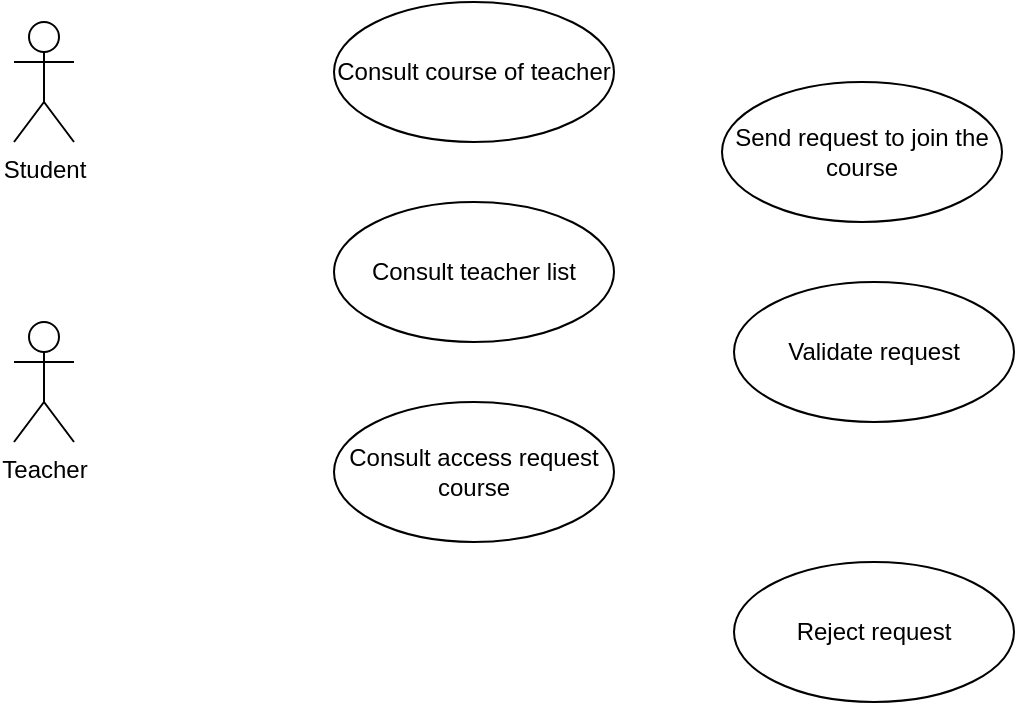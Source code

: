 <mxfile version="28.1.0">
  <diagram name="Page-1" id="LY0AxK4GpgE67kxoORs5">
    <mxGraphModel dx="872" dy="495" grid="1" gridSize="10" guides="1" tooltips="1" connect="1" arrows="1" fold="1" page="1" pageScale="1" pageWidth="827" pageHeight="1169" math="0" shadow="0">
      <root>
        <mxCell id="0" />
        <mxCell id="1" parent="0" />
        <mxCell id="c0alFLCfjklXD5EnLxW_-1" value="Validate request" style="ellipse;whiteSpace=wrap;html=1;" parent="1" vertex="1">
          <mxGeometry x="420" y="330" width="140" height="70" as="geometry" />
        </mxCell>
        <mxCell id="c0alFLCfjklXD5EnLxW_-2" value="Reject request" style="ellipse;whiteSpace=wrap;html=1;" parent="1" vertex="1">
          <mxGeometry x="420" y="470" width="140" height="70" as="geometry" />
        </mxCell>
        <mxCell id="c0alFLCfjklXD5EnLxW_-3" value="Consult access request course" style="ellipse;whiteSpace=wrap;html=1;" parent="1" vertex="1">
          <mxGeometry x="220" y="390" width="140" height="70" as="geometry" />
        </mxCell>
        <mxCell id="c0alFLCfjklXD5EnLxW_-4" value="Consult course of teac&lt;span style=&quot;background-color: transparent; color: light-dark(rgb(0, 0, 0), rgb(255, 255, 255));&quot;&gt;her&lt;/span&gt;" style="ellipse;whiteSpace=wrap;html=1;" parent="1" vertex="1">
          <mxGeometry x="220" y="190" width="140" height="70" as="geometry" />
        </mxCell>
        <mxCell id="c0alFLCfjklXD5EnLxW_-5" value="Consult teacher list" style="ellipse;whiteSpace=wrap;html=1;" parent="1" vertex="1">
          <mxGeometry x="220" y="290" width="140" height="70" as="geometry" />
        </mxCell>
        <mxCell id="H0Zsa2ntBKGtl11hlLPV-1" value="Send request to join the course" style="ellipse;whiteSpace=wrap;html=1;" vertex="1" parent="1">
          <mxGeometry x="414" y="230" width="140" height="70" as="geometry" />
        </mxCell>
        <mxCell id="H0Zsa2ntBKGtl11hlLPV-2" value="Student" style="shape=umlActor;verticalLabelPosition=bottom;verticalAlign=top;html=1;" vertex="1" parent="1">
          <mxGeometry x="60" y="200" width="30" height="60" as="geometry" />
        </mxCell>
        <mxCell id="H0Zsa2ntBKGtl11hlLPV-3" value="Teacher" style="shape=umlActor;verticalLabelPosition=bottom;verticalAlign=top;html=1;" vertex="1" parent="1">
          <mxGeometry x="60" y="350" width="30" height="60" as="geometry" />
        </mxCell>
      </root>
    </mxGraphModel>
  </diagram>
</mxfile>
